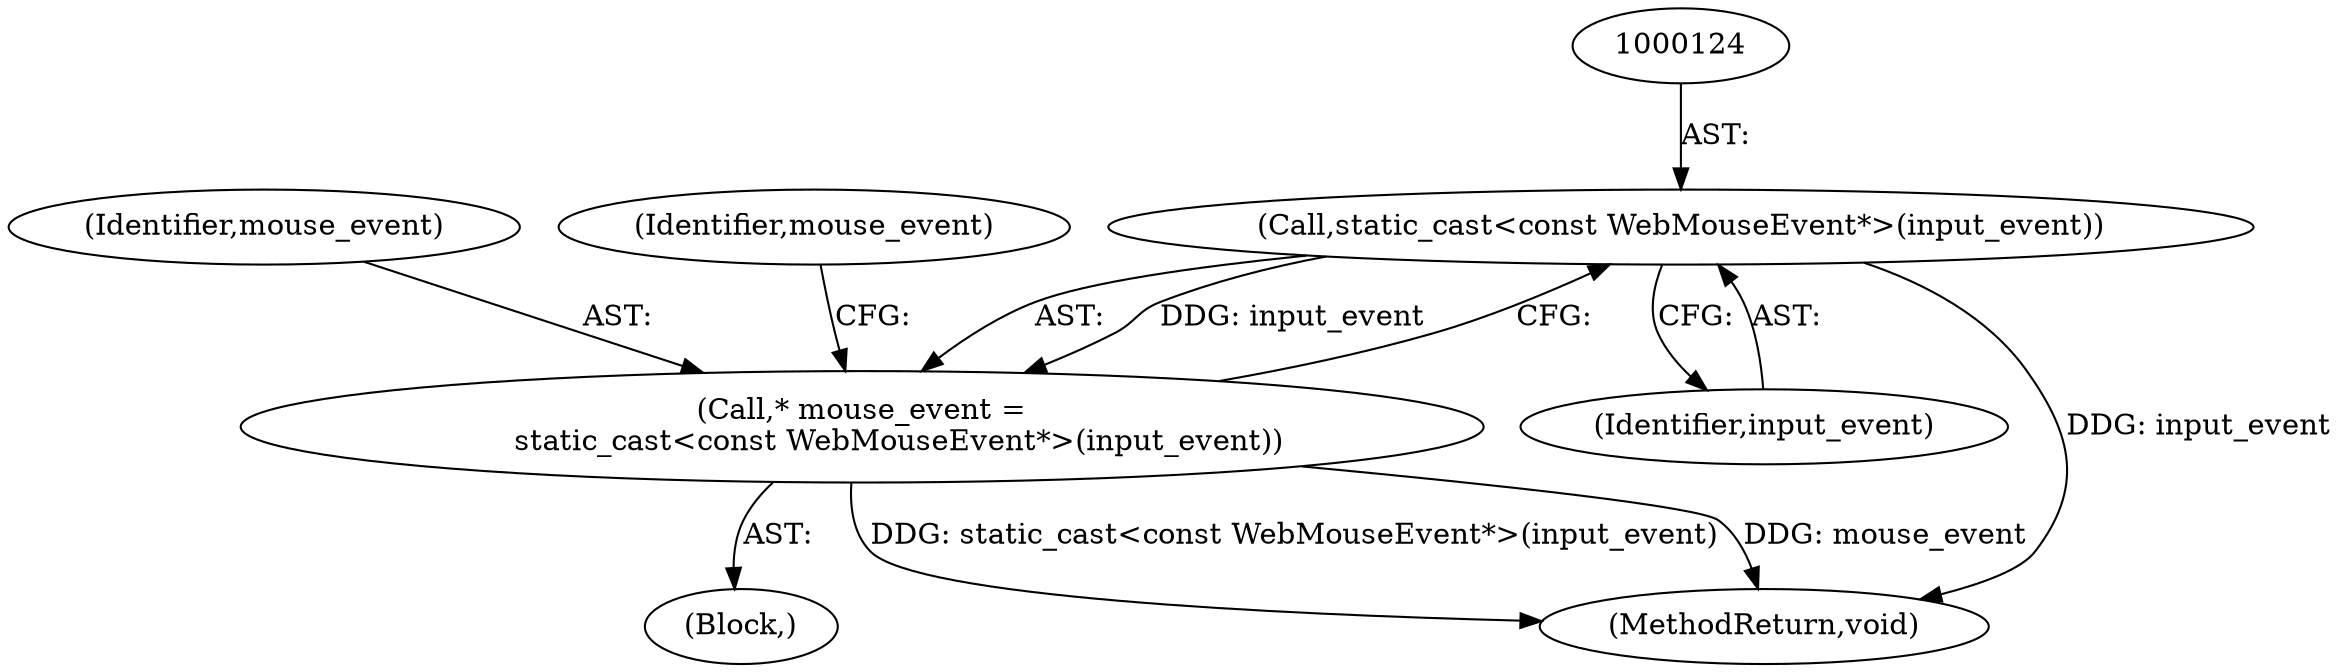 digraph "0_Chrome_4379a7fcff8190aa7ba72307b398161c32102c52_2@pointer" {
"1000123" [label="(Call,static_cast<const WebMouseEvent*>(input_event))"];
"1000121" [label="(Call,* mouse_event =\n        static_cast<const WebMouseEvent*>(input_event))"];
"1000122" [label="(Identifier,mouse_event)"];
"1000123" [label="(Call,static_cast<const WebMouseEvent*>(input_event))"];
"1000119" [label="(Block,)"];
"1000128" [label="(Identifier,mouse_event)"];
"1000125" [label="(Identifier,input_event)"];
"1000204" [label="(MethodReturn,void)"];
"1000121" [label="(Call,* mouse_event =\n        static_cast<const WebMouseEvent*>(input_event))"];
"1000123" -> "1000121"  [label="AST: "];
"1000123" -> "1000125"  [label="CFG: "];
"1000124" -> "1000123"  [label="AST: "];
"1000125" -> "1000123"  [label="AST: "];
"1000121" -> "1000123"  [label="CFG: "];
"1000123" -> "1000204"  [label="DDG: input_event"];
"1000123" -> "1000121"  [label="DDG: input_event"];
"1000121" -> "1000119"  [label="AST: "];
"1000122" -> "1000121"  [label="AST: "];
"1000128" -> "1000121"  [label="CFG: "];
"1000121" -> "1000204"  [label="DDG: static_cast<const WebMouseEvent*>(input_event)"];
"1000121" -> "1000204"  [label="DDG: mouse_event"];
}
